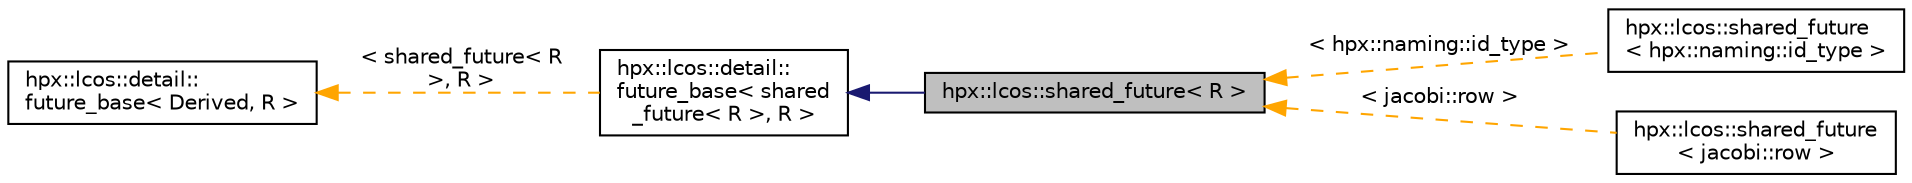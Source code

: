 digraph "hpx::lcos::shared_future&lt; R &gt;"
{
  edge [fontname="Helvetica",fontsize="10",labelfontname="Helvetica",labelfontsize="10"];
  node [fontname="Helvetica",fontsize="10",shape=record];
  rankdir="LR";
  Node0 [label="hpx::lcos::shared_future\< R \>",height=0.2,width=0.4,color="black", fillcolor="grey75", style="filled", fontcolor="black"];
  Node1 -> Node0 [dir="back",color="midnightblue",fontsize="10",style="solid",fontname="Helvetica"];
  Node1 [label="hpx::lcos::detail::\lfuture_base\< shared\l_future\< R \>, R \>",height=0.2,width=0.4,color="black", fillcolor="white", style="filled",URL="$d5/dd7/classhpx_1_1lcos_1_1detail_1_1future__base.html"];
  Node2 -> Node1 [dir="back",color="orange",fontsize="10",style="dashed",label=" \< shared_future\< R\l \>, R \>" ,fontname="Helvetica"];
  Node2 [label="hpx::lcos::detail::\lfuture_base\< Derived, R \>",height=0.2,width=0.4,color="black", fillcolor="white", style="filled",URL="$d5/dd7/classhpx_1_1lcos_1_1detail_1_1future__base.html"];
  Node0 -> Node3 [dir="back",color="orange",fontsize="10",style="dashed",label=" \< hpx::naming::id_type \>" ,fontname="Helvetica"];
  Node3 [label="hpx::lcos::shared_future\l\< hpx::naming::id_type \>",height=0.2,width=0.4,color="black", fillcolor="white", style="filled",URL="$d4/d31/classhpx_1_1lcos_1_1shared__future.html"];
  Node0 -> Node4 [dir="back",color="orange",fontsize="10",style="dashed",label=" \< jacobi::row \>" ,fontname="Helvetica"];
  Node4 [label="hpx::lcos::shared_future\l\< jacobi::row \>",height=0.2,width=0.4,color="black", fillcolor="white", style="filled",URL="$d4/d31/classhpx_1_1lcos_1_1shared__future.html"];
}
